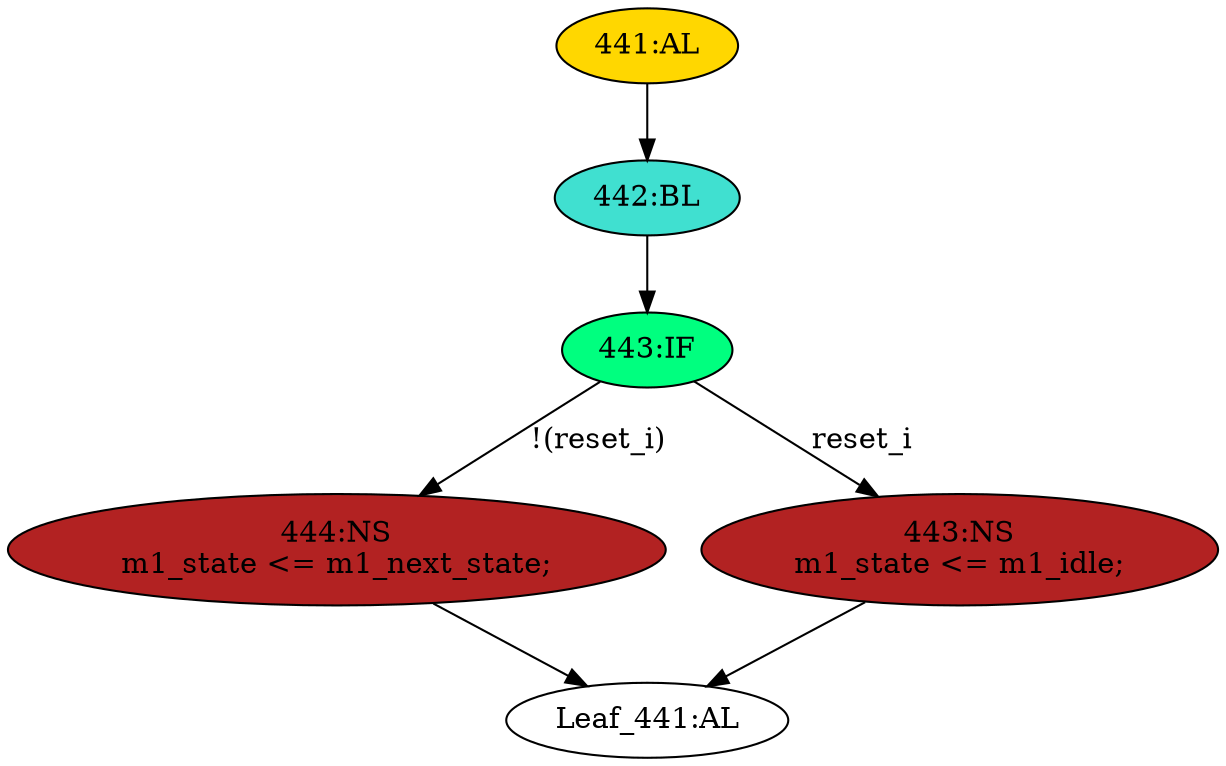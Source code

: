 strict digraph "" {
	node [label="\N"];
	"442:BL"	 [ast="<pyverilog.vparser.ast.Block object at 0x7f788174d5d0>",
		fillcolor=turquoise,
		label="442:BL",
		statements="[]",
		style=filled,
		typ=Block];
	"443:IF"	 [ast="<pyverilog.vparser.ast.IfStatement object at 0x7f788174d650>",
		fillcolor=springgreen,
		label="443:IF",
		statements="[]",
		style=filled,
		typ=IfStatement];
	"442:BL" -> "443:IF"	 [cond="[]",
		lineno=None];
	"Leaf_441:AL"	 [def_var="['m1_state']",
		label="Leaf_441:AL"];
	"444:NS"	 [ast="<pyverilog.vparser.ast.NonblockingSubstitution object at 0x7f788174d6d0>",
		fillcolor=firebrick,
		label="444:NS
m1_state <= m1_next_state;",
		statements="[<pyverilog.vparser.ast.NonblockingSubstitution object at 0x7f788174d6d0>]",
		style=filled,
		typ=NonblockingSubstitution];
	"443:IF" -> "444:NS"	 [cond="['reset_i']",
		label="!(reset_i)",
		lineno=443];
	"443:NS"	 [ast="<pyverilog.vparser.ast.NonblockingSubstitution object at 0x7f788174d8d0>",
		fillcolor=firebrick,
		label="443:NS
m1_state <= m1_idle;",
		statements="[<pyverilog.vparser.ast.NonblockingSubstitution object at 0x7f788174d8d0>]",
		style=filled,
		typ=NonblockingSubstitution];
	"443:IF" -> "443:NS"	 [cond="['reset_i']",
		label=reset_i,
		lineno=443];
	"444:NS" -> "Leaf_441:AL"	 [cond="[]",
		lineno=None];
	"441:AL"	 [ast="<pyverilog.vparser.ast.Always object at 0x7f788174da90>",
		clk_sens=True,
		fillcolor=gold,
		label="441:AL",
		sens="['clk_i', 'reset_i']",
		statements="[]",
		style=filled,
		typ=Always,
		use_var="['m1_next_state', 'reset_i']"];
	"441:AL" -> "442:BL"	 [cond="[]",
		lineno=None];
	"443:NS" -> "Leaf_441:AL"	 [cond="[]",
		lineno=None];
}
